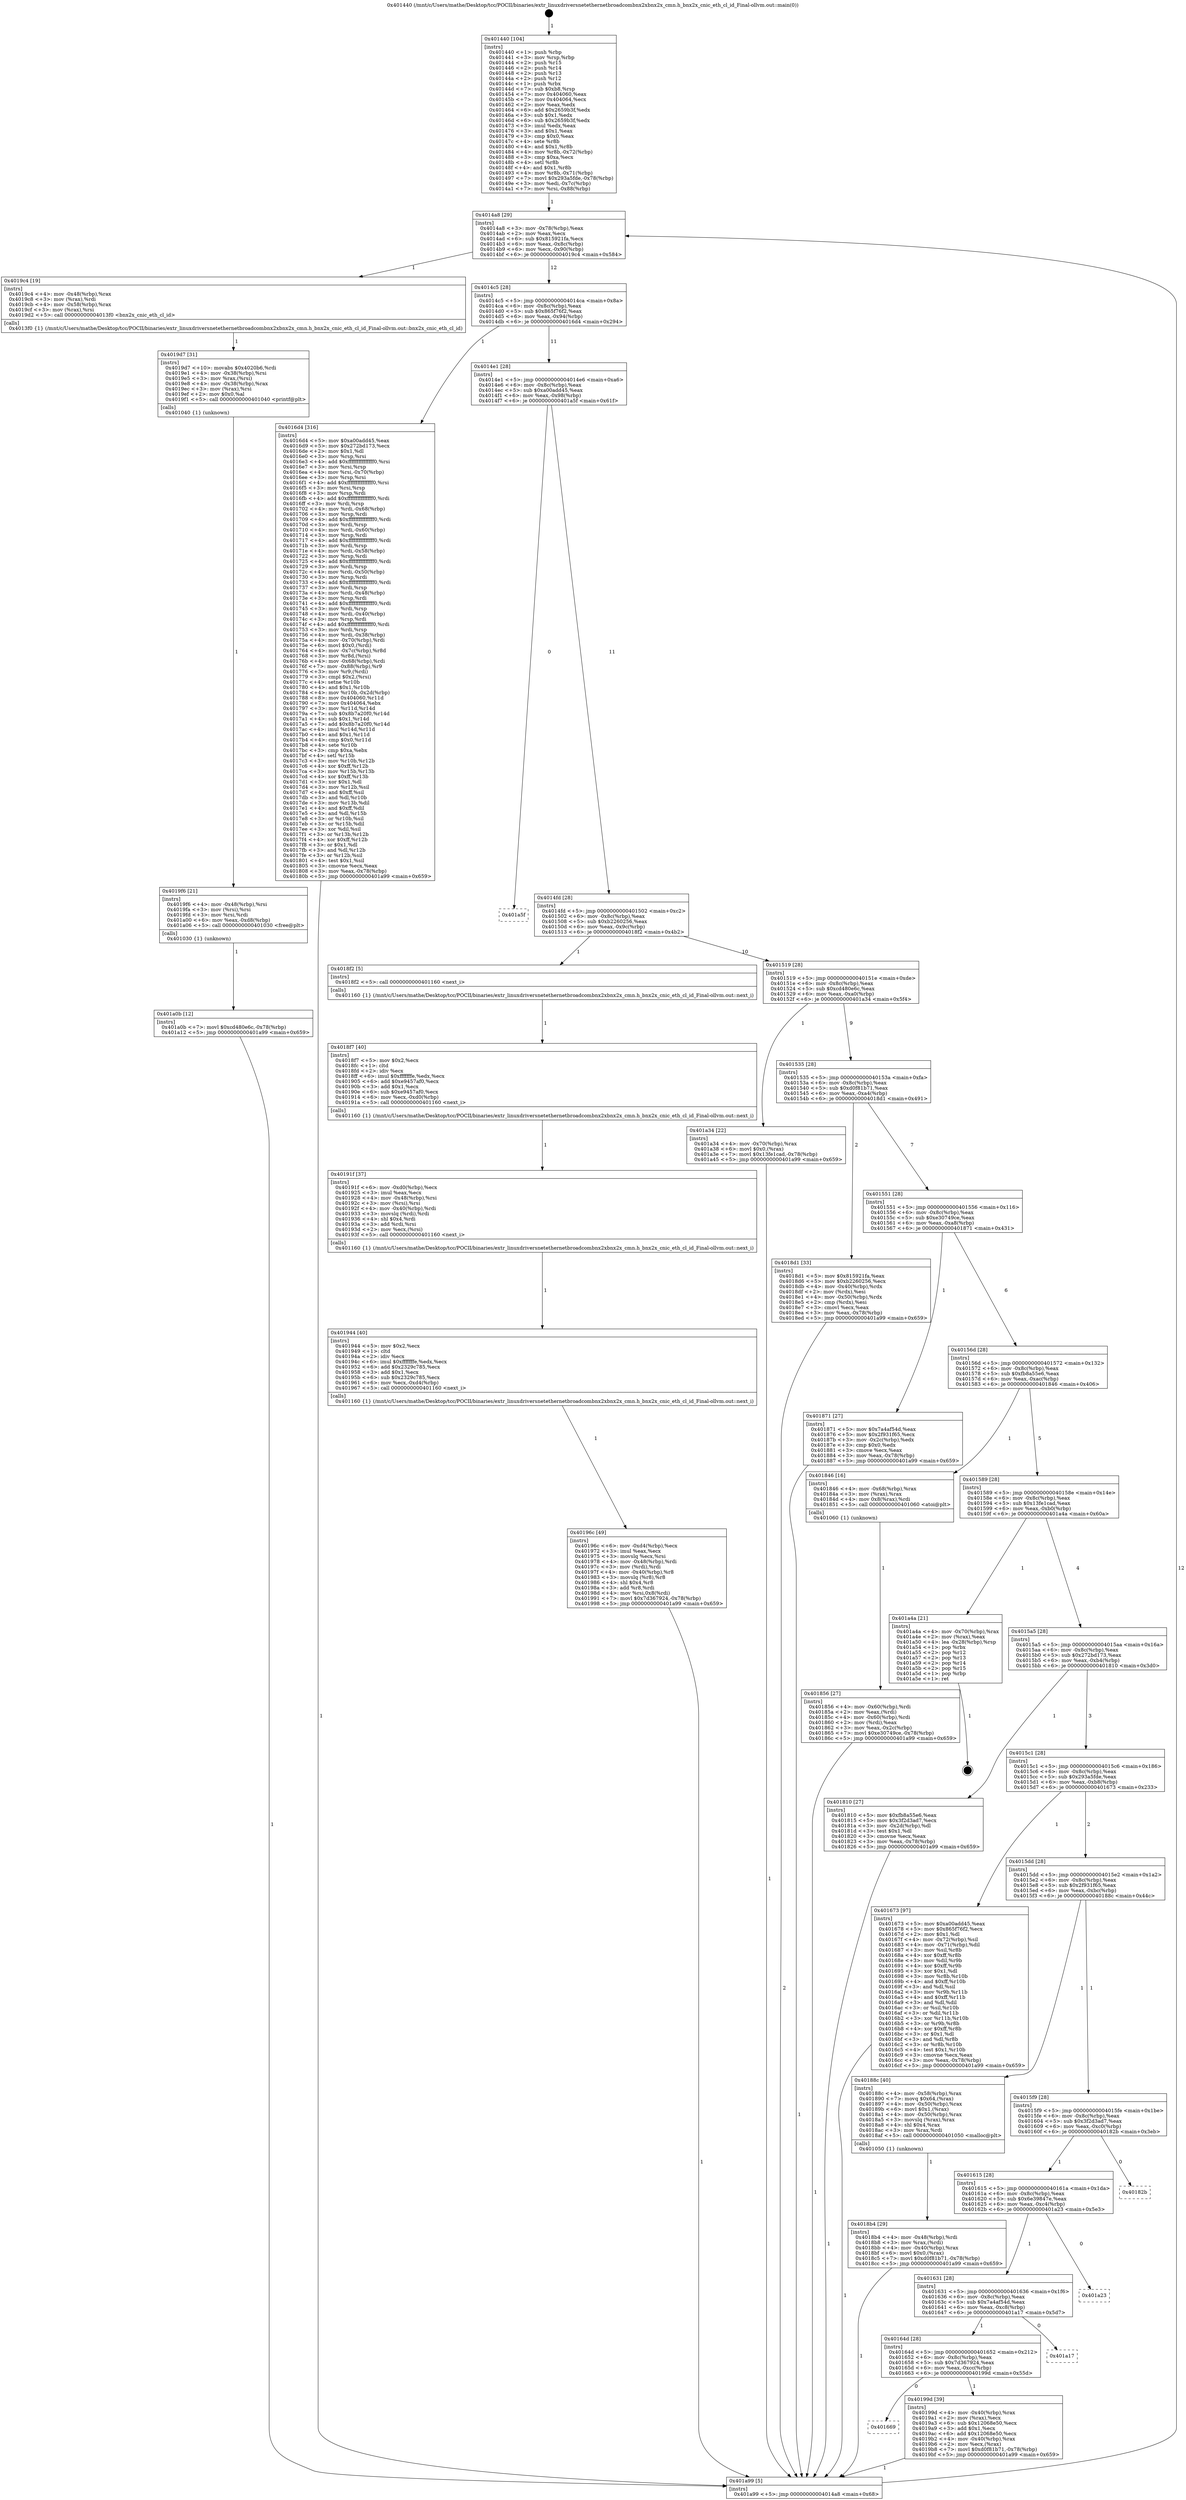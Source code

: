 digraph "0x401440" {
  label = "0x401440 (/mnt/c/Users/mathe/Desktop/tcc/POCII/binaries/extr_linuxdriversnetethernetbroadcombnx2xbnx2x_cmn.h_bnx2x_cnic_eth_cl_id_Final-ollvm.out::main(0))"
  labelloc = "t"
  node[shape=record]

  Entry [label="",width=0.3,height=0.3,shape=circle,fillcolor=black,style=filled]
  "0x4014a8" [label="{
     0x4014a8 [29]\l
     | [instrs]\l
     &nbsp;&nbsp;0x4014a8 \<+3\>: mov -0x78(%rbp),%eax\l
     &nbsp;&nbsp;0x4014ab \<+2\>: mov %eax,%ecx\l
     &nbsp;&nbsp;0x4014ad \<+6\>: sub $0x815921fa,%ecx\l
     &nbsp;&nbsp;0x4014b3 \<+6\>: mov %eax,-0x8c(%rbp)\l
     &nbsp;&nbsp;0x4014b9 \<+6\>: mov %ecx,-0x90(%rbp)\l
     &nbsp;&nbsp;0x4014bf \<+6\>: je 00000000004019c4 \<main+0x584\>\l
  }"]
  "0x4019c4" [label="{
     0x4019c4 [19]\l
     | [instrs]\l
     &nbsp;&nbsp;0x4019c4 \<+4\>: mov -0x48(%rbp),%rax\l
     &nbsp;&nbsp;0x4019c8 \<+3\>: mov (%rax),%rdi\l
     &nbsp;&nbsp;0x4019cb \<+4\>: mov -0x58(%rbp),%rax\l
     &nbsp;&nbsp;0x4019cf \<+3\>: mov (%rax),%rsi\l
     &nbsp;&nbsp;0x4019d2 \<+5\>: call 00000000004013f0 \<bnx2x_cnic_eth_cl_id\>\l
     | [calls]\l
     &nbsp;&nbsp;0x4013f0 \{1\} (/mnt/c/Users/mathe/Desktop/tcc/POCII/binaries/extr_linuxdriversnetethernetbroadcombnx2xbnx2x_cmn.h_bnx2x_cnic_eth_cl_id_Final-ollvm.out::bnx2x_cnic_eth_cl_id)\l
  }"]
  "0x4014c5" [label="{
     0x4014c5 [28]\l
     | [instrs]\l
     &nbsp;&nbsp;0x4014c5 \<+5\>: jmp 00000000004014ca \<main+0x8a\>\l
     &nbsp;&nbsp;0x4014ca \<+6\>: mov -0x8c(%rbp),%eax\l
     &nbsp;&nbsp;0x4014d0 \<+5\>: sub $0x865f76f2,%eax\l
     &nbsp;&nbsp;0x4014d5 \<+6\>: mov %eax,-0x94(%rbp)\l
     &nbsp;&nbsp;0x4014db \<+6\>: je 00000000004016d4 \<main+0x294\>\l
  }"]
  Exit [label="",width=0.3,height=0.3,shape=circle,fillcolor=black,style=filled,peripheries=2]
  "0x4016d4" [label="{
     0x4016d4 [316]\l
     | [instrs]\l
     &nbsp;&nbsp;0x4016d4 \<+5\>: mov $0xa00add45,%eax\l
     &nbsp;&nbsp;0x4016d9 \<+5\>: mov $0x272bd173,%ecx\l
     &nbsp;&nbsp;0x4016de \<+2\>: mov $0x1,%dl\l
     &nbsp;&nbsp;0x4016e0 \<+3\>: mov %rsp,%rsi\l
     &nbsp;&nbsp;0x4016e3 \<+4\>: add $0xfffffffffffffff0,%rsi\l
     &nbsp;&nbsp;0x4016e7 \<+3\>: mov %rsi,%rsp\l
     &nbsp;&nbsp;0x4016ea \<+4\>: mov %rsi,-0x70(%rbp)\l
     &nbsp;&nbsp;0x4016ee \<+3\>: mov %rsp,%rsi\l
     &nbsp;&nbsp;0x4016f1 \<+4\>: add $0xfffffffffffffff0,%rsi\l
     &nbsp;&nbsp;0x4016f5 \<+3\>: mov %rsi,%rsp\l
     &nbsp;&nbsp;0x4016f8 \<+3\>: mov %rsp,%rdi\l
     &nbsp;&nbsp;0x4016fb \<+4\>: add $0xfffffffffffffff0,%rdi\l
     &nbsp;&nbsp;0x4016ff \<+3\>: mov %rdi,%rsp\l
     &nbsp;&nbsp;0x401702 \<+4\>: mov %rdi,-0x68(%rbp)\l
     &nbsp;&nbsp;0x401706 \<+3\>: mov %rsp,%rdi\l
     &nbsp;&nbsp;0x401709 \<+4\>: add $0xfffffffffffffff0,%rdi\l
     &nbsp;&nbsp;0x40170d \<+3\>: mov %rdi,%rsp\l
     &nbsp;&nbsp;0x401710 \<+4\>: mov %rdi,-0x60(%rbp)\l
     &nbsp;&nbsp;0x401714 \<+3\>: mov %rsp,%rdi\l
     &nbsp;&nbsp;0x401717 \<+4\>: add $0xfffffffffffffff0,%rdi\l
     &nbsp;&nbsp;0x40171b \<+3\>: mov %rdi,%rsp\l
     &nbsp;&nbsp;0x40171e \<+4\>: mov %rdi,-0x58(%rbp)\l
     &nbsp;&nbsp;0x401722 \<+3\>: mov %rsp,%rdi\l
     &nbsp;&nbsp;0x401725 \<+4\>: add $0xfffffffffffffff0,%rdi\l
     &nbsp;&nbsp;0x401729 \<+3\>: mov %rdi,%rsp\l
     &nbsp;&nbsp;0x40172c \<+4\>: mov %rdi,-0x50(%rbp)\l
     &nbsp;&nbsp;0x401730 \<+3\>: mov %rsp,%rdi\l
     &nbsp;&nbsp;0x401733 \<+4\>: add $0xfffffffffffffff0,%rdi\l
     &nbsp;&nbsp;0x401737 \<+3\>: mov %rdi,%rsp\l
     &nbsp;&nbsp;0x40173a \<+4\>: mov %rdi,-0x48(%rbp)\l
     &nbsp;&nbsp;0x40173e \<+3\>: mov %rsp,%rdi\l
     &nbsp;&nbsp;0x401741 \<+4\>: add $0xfffffffffffffff0,%rdi\l
     &nbsp;&nbsp;0x401745 \<+3\>: mov %rdi,%rsp\l
     &nbsp;&nbsp;0x401748 \<+4\>: mov %rdi,-0x40(%rbp)\l
     &nbsp;&nbsp;0x40174c \<+3\>: mov %rsp,%rdi\l
     &nbsp;&nbsp;0x40174f \<+4\>: add $0xfffffffffffffff0,%rdi\l
     &nbsp;&nbsp;0x401753 \<+3\>: mov %rdi,%rsp\l
     &nbsp;&nbsp;0x401756 \<+4\>: mov %rdi,-0x38(%rbp)\l
     &nbsp;&nbsp;0x40175a \<+4\>: mov -0x70(%rbp),%rdi\l
     &nbsp;&nbsp;0x40175e \<+6\>: movl $0x0,(%rdi)\l
     &nbsp;&nbsp;0x401764 \<+4\>: mov -0x7c(%rbp),%r8d\l
     &nbsp;&nbsp;0x401768 \<+3\>: mov %r8d,(%rsi)\l
     &nbsp;&nbsp;0x40176b \<+4\>: mov -0x68(%rbp),%rdi\l
     &nbsp;&nbsp;0x40176f \<+7\>: mov -0x88(%rbp),%r9\l
     &nbsp;&nbsp;0x401776 \<+3\>: mov %r9,(%rdi)\l
     &nbsp;&nbsp;0x401779 \<+3\>: cmpl $0x2,(%rsi)\l
     &nbsp;&nbsp;0x40177c \<+4\>: setne %r10b\l
     &nbsp;&nbsp;0x401780 \<+4\>: and $0x1,%r10b\l
     &nbsp;&nbsp;0x401784 \<+4\>: mov %r10b,-0x2d(%rbp)\l
     &nbsp;&nbsp;0x401788 \<+8\>: mov 0x404060,%r11d\l
     &nbsp;&nbsp;0x401790 \<+7\>: mov 0x404064,%ebx\l
     &nbsp;&nbsp;0x401797 \<+3\>: mov %r11d,%r14d\l
     &nbsp;&nbsp;0x40179a \<+7\>: sub $0x8b7a20f0,%r14d\l
     &nbsp;&nbsp;0x4017a1 \<+4\>: sub $0x1,%r14d\l
     &nbsp;&nbsp;0x4017a5 \<+7\>: add $0x8b7a20f0,%r14d\l
     &nbsp;&nbsp;0x4017ac \<+4\>: imul %r14d,%r11d\l
     &nbsp;&nbsp;0x4017b0 \<+4\>: and $0x1,%r11d\l
     &nbsp;&nbsp;0x4017b4 \<+4\>: cmp $0x0,%r11d\l
     &nbsp;&nbsp;0x4017b8 \<+4\>: sete %r10b\l
     &nbsp;&nbsp;0x4017bc \<+3\>: cmp $0xa,%ebx\l
     &nbsp;&nbsp;0x4017bf \<+4\>: setl %r15b\l
     &nbsp;&nbsp;0x4017c3 \<+3\>: mov %r10b,%r12b\l
     &nbsp;&nbsp;0x4017c6 \<+4\>: xor $0xff,%r12b\l
     &nbsp;&nbsp;0x4017ca \<+3\>: mov %r15b,%r13b\l
     &nbsp;&nbsp;0x4017cd \<+4\>: xor $0xff,%r13b\l
     &nbsp;&nbsp;0x4017d1 \<+3\>: xor $0x1,%dl\l
     &nbsp;&nbsp;0x4017d4 \<+3\>: mov %r12b,%sil\l
     &nbsp;&nbsp;0x4017d7 \<+4\>: and $0xff,%sil\l
     &nbsp;&nbsp;0x4017db \<+3\>: and %dl,%r10b\l
     &nbsp;&nbsp;0x4017de \<+3\>: mov %r13b,%dil\l
     &nbsp;&nbsp;0x4017e1 \<+4\>: and $0xff,%dil\l
     &nbsp;&nbsp;0x4017e5 \<+3\>: and %dl,%r15b\l
     &nbsp;&nbsp;0x4017e8 \<+3\>: or %r10b,%sil\l
     &nbsp;&nbsp;0x4017eb \<+3\>: or %r15b,%dil\l
     &nbsp;&nbsp;0x4017ee \<+3\>: xor %dil,%sil\l
     &nbsp;&nbsp;0x4017f1 \<+3\>: or %r13b,%r12b\l
     &nbsp;&nbsp;0x4017f4 \<+4\>: xor $0xff,%r12b\l
     &nbsp;&nbsp;0x4017f8 \<+3\>: or $0x1,%dl\l
     &nbsp;&nbsp;0x4017fb \<+3\>: and %dl,%r12b\l
     &nbsp;&nbsp;0x4017fe \<+3\>: or %r12b,%sil\l
     &nbsp;&nbsp;0x401801 \<+4\>: test $0x1,%sil\l
     &nbsp;&nbsp;0x401805 \<+3\>: cmovne %ecx,%eax\l
     &nbsp;&nbsp;0x401808 \<+3\>: mov %eax,-0x78(%rbp)\l
     &nbsp;&nbsp;0x40180b \<+5\>: jmp 0000000000401a99 \<main+0x659\>\l
  }"]
  "0x4014e1" [label="{
     0x4014e1 [28]\l
     | [instrs]\l
     &nbsp;&nbsp;0x4014e1 \<+5\>: jmp 00000000004014e6 \<main+0xa6\>\l
     &nbsp;&nbsp;0x4014e6 \<+6\>: mov -0x8c(%rbp),%eax\l
     &nbsp;&nbsp;0x4014ec \<+5\>: sub $0xa00add45,%eax\l
     &nbsp;&nbsp;0x4014f1 \<+6\>: mov %eax,-0x98(%rbp)\l
     &nbsp;&nbsp;0x4014f7 \<+6\>: je 0000000000401a5f \<main+0x61f\>\l
  }"]
  "0x401a0b" [label="{
     0x401a0b [12]\l
     | [instrs]\l
     &nbsp;&nbsp;0x401a0b \<+7\>: movl $0xcd480e6c,-0x78(%rbp)\l
     &nbsp;&nbsp;0x401a12 \<+5\>: jmp 0000000000401a99 \<main+0x659\>\l
  }"]
  "0x401a5f" [label="{
     0x401a5f\l
  }", style=dashed]
  "0x4014fd" [label="{
     0x4014fd [28]\l
     | [instrs]\l
     &nbsp;&nbsp;0x4014fd \<+5\>: jmp 0000000000401502 \<main+0xc2\>\l
     &nbsp;&nbsp;0x401502 \<+6\>: mov -0x8c(%rbp),%eax\l
     &nbsp;&nbsp;0x401508 \<+5\>: sub $0xb2260256,%eax\l
     &nbsp;&nbsp;0x40150d \<+6\>: mov %eax,-0x9c(%rbp)\l
     &nbsp;&nbsp;0x401513 \<+6\>: je 00000000004018f2 \<main+0x4b2\>\l
  }"]
  "0x4019f6" [label="{
     0x4019f6 [21]\l
     | [instrs]\l
     &nbsp;&nbsp;0x4019f6 \<+4\>: mov -0x48(%rbp),%rsi\l
     &nbsp;&nbsp;0x4019fa \<+3\>: mov (%rsi),%rsi\l
     &nbsp;&nbsp;0x4019fd \<+3\>: mov %rsi,%rdi\l
     &nbsp;&nbsp;0x401a00 \<+6\>: mov %eax,-0xd8(%rbp)\l
     &nbsp;&nbsp;0x401a06 \<+5\>: call 0000000000401030 \<free@plt\>\l
     | [calls]\l
     &nbsp;&nbsp;0x401030 \{1\} (unknown)\l
  }"]
  "0x4018f2" [label="{
     0x4018f2 [5]\l
     | [instrs]\l
     &nbsp;&nbsp;0x4018f2 \<+5\>: call 0000000000401160 \<next_i\>\l
     | [calls]\l
     &nbsp;&nbsp;0x401160 \{1\} (/mnt/c/Users/mathe/Desktop/tcc/POCII/binaries/extr_linuxdriversnetethernetbroadcombnx2xbnx2x_cmn.h_bnx2x_cnic_eth_cl_id_Final-ollvm.out::next_i)\l
  }"]
  "0x401519" [label="{
     0x401519 [28]\l
     | [instrs]\l
     &nbsp;&nbsp;0x401519 \<+5\>: jmp 000000000040151e \<main+0xde\>\l
     &nbsp;&nbsp;0x40151e \<+6\>: mov -0x8c(%rbp),%eax\l
     &nbsp;&nbsp;0x401524 \<+5\>: sub $0xcd480e6c,%eax\l
     &nbsp;&nbsp;0x401529 \<+6\>: mov %eax,-0xa0(%rbp)\l
     &nbsp;&nbsp;0x40152f \<+6\>: je 0000000000401a34 \<main+0x5f4\>\l
  }"]
  "0x4019d7" [label="{
     0x4019d7 [31]\l
     | [instrs]\l
     &nbsp;&nbsp;0x4019d7 \<+10\>: movabs $0x4020b6,%rdi\l
     &nbsp;&nbsp;0x4019e1 \<+4\>: mov -0x38(%rbp),%rsi\l
     &nbsp;&nbsp;0x4019e5 \<+3\>: mov %rax,(%rsi)\l
     &nbsp;&nbsp;0x4019e8 \<+4\>: mov -0x38(%rbp),%rax\l
     &nbsp;&nbsp;0x4019ec \<+3\>: mov (%rax),%rsi\l
     &nbsp;&nbsp;0x4019ef \<+2\>: mov $0x0,%al\l
     &nbsp;&nbsp;0x4019f1 \<+5\>: call 0000000000401040 \<printf@plt\>\l
     | [calls]\l
     &nbsp;&nbsp;0x401040 \{1\} (unknown)\l
  }"]
  "0x401a34" [label="{
     0x401a34 [22]\l
     | [instrs]\l
     &nbsp;&nbsp;0x401a34 \<+4\>: mov -0x70(%rbp),%rax\l
     &nbsp;&nbsp;0x401a38 \<+6\>: movl $0x0,(%rax)\l
     &nbsp;&nbsp;0x401a3e \<+7\>: movl $0x13fe1cad,-0x78(%rbp)\l
     &nbsp;&nbsp;0x401a45 \<+5\>: jmp 0000000000401a99 \<main+0x659\>\l
  }"]
  "0x401535" [label="{
     0x401535 [28]\l
     | [instrs]\l
     &nbsp;&nbsp;0x401535 \<+5\>: jmp 000000000040153a \<main+0xfa\>\l
     &nbsp;&nbsp;0x40153a \<+6\>: mov -0x8c(%rbp),%eax\l
     &nbsp;&nbsp;0x401540 \<+5\>: sub $0xd0f81b71,%eax\l
     &nbsp;&nbsp;0x401545 \<+6\>: mov %eax,-0xa4(%rbp)\l
     &nbsp;&nbsp;0x40154b \<+6\>: je 00000000004018d1 \<main+0x491\>\l
  }"]
  "0x401669" [label="{
     0x401669\l
  }", style=dashed]
  "0x4018d1" [label="{
     0x4018d1 [33]\l
     | [instrs]\l
     &nbsp;&nbsp;0x4018d1 \<+5\>: mov $0x815921fa,%eax\l
     &nbsp;&nbsp;0x4018d6 \<+5\>: mov $0xb2260256,%ecx\l
     &nbsp;&nbsp;0x4018db \<+4\>: mov -0x40(%rbp),%rdx\l
     &nbsp;&nbsp;0x4018df \<+2\>: mov (%rdx),%esi\l
     &nbsp;&nbsp;0x4018e1 \<+4\>: mov -0x50(%rbp),%rdx\l
     &nbsp;&nbsp;0x4018e5 \<+2\>: cmp (%rdx),%esi\l
     &nbsp;&nbsp;0x4018e7 \<+3\>: cmovl %ecx,%eax\l
     &nbsp;&nbsp;0x4018ea \<+3\>: mov %eax,-0x78(%rbp)\l
     &nbsp;&nbsp;0x4018ed \<+5\>: jmp 0000000000401a99 \<main+0x659\>\l
  }"]
  "0x401551" [label="{
     0x401551 [28]\l
     | [instrs]\l
     &nbsp;&nbsp;0x401551 \<+5\>: jmp 0000000000401556 \<main+0x116\>\l
     &nbsp;&nbsp;0x401556 \<+6\>: mov -0x8c(%rbp),%eax\l
     &nbsp;&nbsp;0x40155c \<+5\>: sub $0xe30749ce,%eax\l
     &nbsp;&nbsp;0x401561 \<+6\>: mov %eax,-0xa8(%rbp)\l
     &nbsp;&nbsp;0x401567 \<+6\>: je 0000000000401871 \<main+0x431\>\l
  }"]
  "0x40199d" [label="{
     0x40199d [39]\l
     | [instrs]\l
     &nbsp;&nbsp;0x40199d \<+4\>: mov -0x40(%rbp),%rax\l
     &nbsp;&nbsp;0x4019a1 \<+2\>: mov (%rax),%ecx\l
     &nbsp;&nbsp;0x4019a3 \<+6\>: sub $0x12068e50,%ecx\l
     &nbsp;&nbsp;0x4019a9 \<+3\>: add $0x1,%ecx\l
     &nbsp;&nbsp;0x4019ac \<+6\>: add $0x12068e50,%ecx\l
     &nbsp;&nbsp;0x4019b2 \<+4\>: mov -0x40(%rbp),%rax\l
     &nbsp;&nbsp;0x4019b6 \<+2\>: mov %ecx,(%rax)\l
     &nbsp;&nbsp;0x4019b8 \<+7\>: movl $0xd0f81b71,-0x78(%rbp)\l
     &nbsp;&nbsp;0x4019bf \<+5\>: jmp 0000000000401a99 \<main+0x659\>\l
  }"]
  "0x401871" [label="{
     0x401871 [27]\l
     | [instrs]\l
     &nbsp;&nbsp;0x401871 \<+5\>: mov $0x7a4af54d,%eax\l
     &nbsp;&nbsp;0x401876 \<+5\>: mov $0x2f931f65,%ecx\l
     &nbsp;&nbsp;0x40187b \<+3\>: mov -0x2c(%rbp),%edx\l
     &nbsp;&nbsp;0x40187e \<+3\>: cmp $0x0,%edx\l
     &nbsp;&nbsp;0x401881 \<+3\>: cmove %ecx,%eax\l
     &nbsp;&nbsp;0x401884 \<+3\>: mov %eax,-0x78(%rbp)\l
     &nbsp;&nbsp;0x401887 \<+5\>: jmp 0000000000401a99 \<main+0x659\>\l
  }"]
  "0x40156d" [label="{
     0x40156d [28]\l
     | [instrs]\l
     &nbsp;&nbsp;0x40156d \<+5\>: jmp 0000000000401572 \<main+0x132\>\l
     &nbsp;&nbsp;0x401572 \<+6\>: mov -0x8c(%rbp),%eax\l
     &nbsp;&nbsp;0x401578 \<+5\>: sub $0xfb8a55e6,%eax\l
     &nbsp;&nbsp;0x40157d \<+6\>: mov %eax,-0xac(%rbp)\l
     &nbsp;&nbsp;0x401583 \<+6\>: je 0000000000401846 \<main+0x406\>\l
  }"]
  "0x40164d" [label="{
     0x40164d [28]\l
     | [instrs]\l
     &nbsp;&nbsp;0x40164d \<+5\>: jmp 0000000000401652 \<main+0x212\>\l
     &nbsp;&nbsp;0x401652 \<+6\>: mov -0x8c(%rbp),%eax\l
     &nbsp;&nbsp;0x401658 \<+5\>: sub $0x7d367924,%eax\l
     &nbsp;&nbsp;0x40165d \<+6\>: mov %eax,-0xcc(%rbp)\l
     &nbsp;&nbsp;0x401663 \<+6\>: je 000000000040199d \<main+0x55d\>\l
  }"]
  "0x401846" [label="{
     0x401846 [16]\l
     | [instrs]\l
     &nbsp;&nbsp;0x401846 \<+4\>: mov -0x68(%rbp),%rax\l
     &nbsp;&nbsp;0x40184a \<+3\>: mov (%rax),%rax\l
     &nbsp;&nbsp;0x40184d \<+4\>: mov 0x8(%rax),%rdi\l
     &nbsp;&nbsp;0x401851 \<+5\>: call 0000000000401060 \<atoi@plt\>\l
     | [calls]\l
     &nbsp;&nbsp;0x401060 \{1\} (unknown)\l
  }"]
  "0x401589" [label="{
     0x401589 [28]\l
     | [instrs]\l
     &nbsp;&nbsp;0x401589 \<+5\>: jmp 000000000040158e \<main+0x14e\>\l
     &nbsp;&nbsp;0x40158e \<+6\>: mov -0x8c(%rbp),%eax\l
     &nbsp;&nbsp;0x401594 \<+5\>: sub $0x13fe1cad,%eax\l
     &nbsp;&nbsp;0x401599 \<+6\>: mov %eax,-0xb0(%rbp)\l
     &nbsp;&nbsp;0x40159f \<+6\>: je 0000000000401a4a \<main+0x60a\>\l
  }"]
  "0x401a17" [label="{
     0x401a17\l
  }", style=dashed]
  "0x401a4a" [label="{
     0x401a4a [21]\l
     | [instrs]\l
     &nbsp;&nbsp;0x401a4a \<+4\>: mov -0x70(%rbp),%rax\l
     &nbsp;&nbsp;0x401a4e \<+2\>: mov (%rax),%eax\l
     &nbsp;&nbsp;0x401a50 \<+4\>: lea -0x28(%rbp),%rsp\l
     &nbsp;&nbsp;0x401a54 \<+1\>: pop %rbx\l
     &nbsp;&nbsp;0x401a55 \<+2\>: pop %r12\l
     &nbsp;&nbsp;0x401a57 \<+2\>: pop %r13\l
     &nbsp;&nbsp;0x401a59 \<+2\>: pop %r14\l
     &nbsp;&nbsp;0x401a5b \<+2\>: pop %r15\l
     &nbsp;&nbsp;0x401a5d \<+1\>: pop %rbp\l
     &nbsp;&nbsp;0x401a5e \<+1\>: ret\l
  }"]
  "0x4015a5" [label="{
     0x4015a5 [28]\l
     | [instrs]\l
     &nbsp;&nbsp;0x4015a5 \<+5\>: jmp 00000000004015aa \<main+0x16a\>\l
     &nbsp;&nbsp;0x4015aa \<+6\>: mov -0x8c(%rbp),%eax\l
     &nbsp;&nbsp;0x4015b0 \<+5\>: sub $0x272bd173,%eax\l
     &nbsp;&nbsp;0x4015b5 \<+6\>: mov %eax,-0xb4(%rbp)\l
     &nbsp;&nbsp;0x4015bb \<+6\>: je 0000000000401810 \<main+0x3d0\>\l
  }"]
  "0x401631" [label="{
     0x401631 [28]\l
     | [instrs]\l
     &nbsp;&nbsp;0x401631 \<+5\>: jmp 0000000000401636 \<main+0x1f6\>\l
     &nbsp;&nbsp;0x401636 \<+6\>: mov -0x8c(%rbp),%eax\l
     &nbsp;&nbsp;0x40163c \<+5\>: sub $0x7a4af54d,%eax\l
     &nbsp;&nbsp;0x401641 \<+6\>: mov %eax,-0xc8(%rbp)\l
     &nbsp;&nbsp;0x401647 \<+6\>: je 0000000000401a17 \<main+0x5d7\>\l
  }"]
  "0x401810" [label="{
     0x401810 [27]\l
     | [instrs]\l
     &nbsp;&nbsp;0x401810 \<+5\>: mov $0xfb8a55e6,%eax\l
     &nbsp;&nbsp;0x401815 \<+5\>: mov $0x3f2d3ad7,%ecx\l
     &nbsp;&nbsp;0x40181a \<+3\>: mov -0x2d(%rbp),%dl\l
     &nbsp;&nbsp;0x40181d \<+3\>: test $0x1,%dl\l
     &nbsp;&nbsp;0x401820 \<+3\>: cmovne %ecx,%eax\l
     &nbsp;&nbsp;0x401823 \<+3\>: mov %eax,-0x78(%rbp)\l
     &nbsp;&nbsp;0x401826 \<+5\>: jmp 0000000000401a99 \<main+0x659\>\l
  }"]
  "0x4015c1" [label="{
     0x4015c1 [28]\l
     | [instrs]\l
     &nbsp;&nbsp;0x4015c1 \<+5\>: jmp 00000000004015c6 \<main+0x186\>\l
     &nbsp;&nbsp;0x4015c6 \<+6\>: mov -0x8c(%rbp),%eax\l
     &nbsp;&nbsp;0x4015cc \<+5\>: sub $0x293a5fde,%eax\l
     &nbsp;&nbsp;0x4015d1 \<+6\>: mov %eax,-0xb8(%rbp)\l
     &nbsp;&nbsp;0x4015d7 \<+6\>: je 0000000000401673 \<main+0x233\>\l
  }"]
  "0x401a23" [label="{
     0x401a23\l
  }", style=dashed]
  "0x401673" [label="{
     0x401673 [97]\l
     | [instrs]\l
     &nbsp;&nbsp;0x401673 \<+5\>: mov $0xa00add45,%eax\l
     &nbsp;&nbsp;0x401678 \<+5\>: mov $0x865f76f2,%ecx\l
     &nbsp;&nbsp;0x40167d \<+2\>: mov $0x1,%dl\l
     &nbsp;&nbsp;0x40167f \<+4\>: mov -0x72(%rbp),%sil\l
     &nbsp;&nbsp;0x401683 \<+4\>: mov -0x71(%rbp),%dil\l
     &nbsp;&nbsp;0x401687 \<+3\>: mov %sil,%r8b\l
     &nbsp;&nbsp;0x40168a \<+4\>: xor $0xff,%r8b\l
     &nbsp;&nbsp;0x40168e \<+3\>: mov %dil,%r9b\l
     &nbsp;&nbsp;0x401691 \<+4\>: xor $0xff,%r9b\l
     &nbsp;&nbsp;0x401695 \<+3\>: xor $0x1,%dl\l
     &nbsp;&nbsp;0x401698 \<+3\>: mov %r8b,%r10b\l
     &nbsp;&nbsp;0x40169b \<+4\>: and $0xff,%r10b\l
     &nbsp;&nbsp;0x40169f \<+3\>: and %dl,%sil\l
     &nbsp;&nbsp;0x4016a2 \<+3\>: mov %r9b,%r11b\l
     &nbsp;&nbsp;0x4016a5 \<+4\>: and $0xff,%r11b\l
     &nbsp;&nbsp;0x4016a9 \<+3\>: and %dl,%dil\l
     &nbsp;&nbsp;0x4016ac \<+3\>: or %sil,%r10b\l
     &nbsp;&nbsp;0x4016af \<+3\>: or %dil,%r11b\l
     &nbsp;&nbsp;0x4016b2 \<+3\>: xor %r11b,%r10b\l
     &nbsp;&nbsp;0x4016b5 \<+3\>: or %r9b,%r8b\l
     &nbsp;&nbsp;0x4016b8 \<+4\>: xor $0xff,%r8b\l
     &nbsp;&nbsp;0x4016bc \<+3\>: or $0x1,%dl\l
     &nbsp;&nbsp;0x4016bf \<+3\>: and %dl,%r8b\l
     &nbsp;&nbsp;0x4016c2 \<+3\>: or %r8b,%r10b\l
     &nbsp;&nbsp;0x4016c5 \<+4\>: test $0x1,%r10b\l
     &nbsp;&nbsp;0x4016c9 \<+3\>: cmovne %ecx,%eax\l
     &nbsp;&nbsp;0x4016cc \<+3\>: mov %eax,-0x78(%rbp)\l
     &nbsp;&nbsp;0x4016cf \<+5\>: jmp 0000000000401a99 \<main+0x659\>\l
  }"]
  "0x4015dd" [label="{
     0x4015dd [28]\l
     | [instrs]\l
     &nbsp;&nbsp;0x4015dd \<+5\>: jmp 00000000004015e2 \<main+0x1a2\>\l
     &nbsp;&nbsp;0x4015e2 \<+6\>: mov -0x8c(%rbp),%eax\l
     &nbsp;&nbsp;0x4015e8 \<+5\>: sub $0x2f931f65,%eax\l
     &nbsp;&nbsp;0x4015ed \<+6\>: mov %eax,-0xbc(%rbp)\l
     &nbsp;&nbsp;0x4015f3 \<+6\>: je 000000000040188c \<main+0x44c\>\l
  }"]
  "0x401a99" [label="{
     0x401a99 [5]\l
     | [instrs]\l
     &nbsp;&nbsp;0x401a99 \<+5\>: jmp 00000000004014a8 \<main+0x68\>\l
  }"]
  "0x401440" [label="{
     0x401440 [104]\l
     | [instrs]\l
     &nbsp;&nbsp;0x401440 \<+1\>: push %rbp\l
     &nbsp;&nbsp;0x401441 \<+3\>: mov %rsp,%rbp\l
     &nbsp;&nbsp;0x401444 \<+2\>: push %r15\l
     &nbsp;&nbsp;0x401446 \<+2\>: push %r14\l
     &nbsp;&nbsp;0x401448 \<+2\>: push %r13\l
     &nbsp;&nbsp;0x40144a \<+2\>: push %r12\l
     &nbsp;&nbsp;0x40144c \<+1\>: push %rbx\l
     &nbsp;&nbsp;0x40144d \<+7\>: sub $0xb8,%rsp\l
     &nbsp;&nbsp;0x401454 \<+7\>: mov 0x404060,%eax\l
     &nbsp;&nbsp;0x40145b \<+7\>: mov 0x404064,%ecx\l
     &nbsp;&nbsp;0x401462 \<+2\>: mov %eax,%edx\l
     &nbsp;&nbsp;0x401464 \<+6\>: add $0x2659b3f,%edx\l
     &nbsp;&nbsp;0x40146a \<+3\>: sub $0x1,%edx\l
     &nbsp;&nbsp;0x40146d \<+6\>: sub $0x2659b3f,%edx\l
     &nbsp;&nbsp;0x401473 \<+3\>: imul %edx,%eax\l
     &nbsp;&nbsp;0x401476 \<+3\>: and $0x1,%eax\l
     &nbsp;&nbsp;0x401479 \<+3\>: cmp $0x0,%eax\l
     &nbsp;&nbsp;0x40147c \<+4\>: sete %r8b\l
     &nbsp;&nbsp;0x401480 \<+4\>: and $0x1,%r8b\l
     &nbsp;&nbsp;0x401484 \<+4\>: mov %r8b,-0x72(%rbp)\l
     &nbsp;&nbsp;0x401488 \<+3\>: cmp $0xa,%ecx\l
     &nbsp;&nbsp;0x40148b \<+4\>: setl %r8b\l
     &nbsp;&nbsp;0x40148f \<+4\>: and $0x1,%r8b\l
     &nbsp;&nbsp;0x401493 \<+4\>: mov %r8b,-0x71(%rbp)\l
     &nbsp;&nbsp;0x401497 \<+7\>: movl $0x293a5fde,-0x78(%rbp)\l
     &nbsp;&nbsp;0x40149e \<+3\>: mov %edi,-0x7c(%rbp)\l
     &nbsp;&nbsp;0x4014a1 \<+7\>: mov %rsi,-0x88(%rbp)\l
  }"]
  "0x401615" [label="{
     0x401615 [28]\l
     | [instrs]\l
     &nbsp;&nbsp;0x401615 \<+5\>: jmp 000000000040161a \<main+0x1da\>\l
     &nbsp;&nbsp;0x40161a \<+6\>: mov -0x8c(%rbp),%eax\l
     &nbsp;&nbsp;0x401620 \<+5\>: sub $0x6e39847e,%eax\l
     &nbsp;&nbsp;0x401625 \<+6\>: mov %eax,-0xc4(%rbp)\l
     &nbsp;&nbsp;0x40162b \<+6\>: je 0000000000401a23 \<main+0x5e3\>\l
  }"]
  "0x401856" [label="{
     0x401856 [27]\l
     | [instrs]\l
     &nbsp;&nbsp;0x401856 \<+4\>: mov -0x60(%rbp),%rdi\l
     &nbsp;&nbsp;0x40185a \<+2\>: mov %eax,(%rdi)\l
     &nbsp;&nbsp;0x40185c \<+4\>: mov -0x60(%rbp),%rdi\l
     &nbsp;&nbsp;0x401860 \<+2\>: mov (%rdi),%eax\l
     &nbsp;&nbsp;0x401862 \<+3\>: mov %eax,-0x2c(%rbp)\l
     &nbsp;&nbsp;0x401865 \<+7\>: movl $0xe30749ce,-0x78(%rbp)\l
     &nbsp;&nbsp;0x40186c \<+5\>: jmp 0000000000401a99 \<main+0x659\>\l
  }"]
  "0x40182b" [label="{
     0x40182b\l
  }", style=dashed]
  "0x40188c" [label="{
     0x40188c [40]\l
     | [instrs]\l
     &nbsp;&nbsp;0x40188c \<+4\>: mov -0x58(%rbp),%rax\l
     &nbsp;&nbsp;0x401890 \<+7\>: movq $0x64,(%rax)\l
     &nbsp;&nbsp;0x401897 \<+4\>: mov -0x50(%rbp),%rax\l
     &nbsp;&nbsp;0x40189b \<+6\>: movl $0x1,(%rax)\l
     &nbsp;&nbsp;0x4018a1 \<+4\>: mov -0x50(%rbp),%rax\l
     &nbsp;&nbsp;0x4018a5 \<+3\>: movslq (%rax),%rax\l
     &nbsp;&nbsp;0x4018a8 \<+4\>: shl $0x4,%rax\l
     &nbsp;&nbsp;0x4018ac \<+3\>: mov %rax,%rdi\l
     &nbsp;&nbsp;0x4018af \<+5\>: call 0000000000401050 \<malloc@plt\>\l
     | [calls]\l
     &nbsp;&nbsp;0x401050 \{1\} (unknown)\l
  }"]
  "0x4015f9" [label="{
     0x4015f9 [28]\l
     | [instrs]\l
     &nbsp;&nbsp;0x4015f9 \<+5\>: jmp 00000000004015fe \<main+0x1be\>\l
     &nbsp;&nbsp;0x4015fe \<+6\>: mov -0x8c(%rbp),%eax\l
     &nbsp;&nbsp;0x401604 \<+5\>: sub $0x3f2d3ad7,%eax\l
     &nbsp;&nbsp;0x401609 \<+6\>: mov %eax,-0xc0(%rbp)\l
     &nbsp;&nbsp;0x40160f \<+6\>: je 000000000040182b \<main+0x3eb\>\l
  }"]
  "0x4018b4" [label="{
     0x4018b4 [29]\l
     | [instrs]\l
     &nbsp;&nbsp;0x4018b4 \<+4\>: mov -0x48(%rbp),%rdi\l
     &nbsp;&nbsp;0x4018b8 \<+3\>: mov %rax,(%rdi)\l
     &nbsp;&nbsp;0x4018bb \<+4\>: mov -0x40(%rbp),%rax\l
     &nbsp;&nbsp;0x4018bf \<+6\>: movl $0x0,(%rax)\l
     &nbsp;&nbsp;0x4018c5 \<+7\>: movl $0xd0f81b71,-0x78(%rbp)\l
     &nbsp;&nbsp;0x4018cc \<+5\>: jmp 0000000000401a99 \<main+0x659\>\l
  }"]
  "0x4018f7" [label="{
     0x4018f7 [40]\l
     | [instrs]\l
     &nbsp;&nbsp;0x4018f7 \<+5\>: mov $0x2,%ecx\l
     &nbsp;&nbsp;0x4018fc \<+1\>: cltd\l
     &nbsp;&nbsp;0x4018fd \<+2\>: idiv %ecx\l
     &nbsp;&nbsp;0x4018ff \<+6\>: imul $0xfffffffe,%edx,%ecx\l
     &nbsp;&nbsp;0x401905 \<+6\>: add $0xe9457af0,%ecx\l
     &nbsp;&nbsp;0x40190b \<+3\>: add $0x1,%ecx\l
     &nbsp;&nbsp;0x40190e \<+6\>: sub $0xe9457af0,%ecx\l
     &nbsp;&nbsp;0x401914 \<+6\>: mov %ecx,-0xd0(%rbp)\l
     &nbsp;&nbsp;0x40191a \<+5\>: call 0000000000401160 \<next_i\>\l
     | [calls]\l
     &nbsp;&nbsp;0x401160 \{1\} (/mnt/c/Users/mathe/Desktop/tcc/POCII/binaries/extr_linuxdriversnetethernetbroadcombnx2xbnx2x_cmn.h_bnx2x_cnic_eth_cl_id_Final-ollvm.out::next_i)\l
  }"]
  "0x40191f" [label="{
     0x40191f [37]\l
     | [instrs]\l
     &nbsp;&nbsp;0x40191f \<+6\>: mov -0xd0(%rbp),%ecx\l
     &nbsp;&nbsp;0x401925 \<+3\>: imul %eax,%ecx\l
     &nbsp;&nbsp;0x401928 \<+4\>: mov -0x48(%rbp),%rsi\l
     &nbsp;&nbsp;0x40192c \<+3\>: mov (%rsi),%rsi\l
     &nbsp;&nbsp;0x40192f \<+4\>: mov -0x40(%rbp),%rdi\l
     &nbsp;&nbsp;0x401933 \<+3\>: movslq (%rdi),%rdi\l
     &nbsp;&nbsp;0x401936 \<+4\>: shl $0x4,%rdi\l
     &nbsp;&nbsp;0x40193a \<+3\>: add %rdi,%rsi\l
     &nbsp;&nbsp;0x40193d \<+2\>: mov %ecx,(%rsi)\l
     &nbsp;&nbsp;0x40193f \<+5\>: call 0000000000401160 \<next_i\>\l
     | [calls]\l
     &nbsp;&nbsp;0x401160 \{1\} (/mnt/c/Users/mathe/Desktop/tcc/POCII/binaries/extr_linuxdriversnetethernetbroadcombnx2xbnx2x_cmn.h_bnx2x_cnic_eth_cl_id_Final-ollvm.out::next_i)\l
  }"]
  "0x401944" [label="{
     0x401944 [40]\l
     | [instrs]\l
     &nbsp;&nbsp;0x401944 \<+5\>: mov $0x2,%ecx\l
     &nbsp;&nbsp;0x401949 \<+1\>: cltd\l
     &nbsp;&nbsp;0x40194a \<+2\>: idiv %ecx\l
     &nbsp;&nbsp;0x40194c \<+6\>: imul $0xfffffffe,%edx,%ecx\l
     &nbsp;&nbsp;0x401952 \<+6\>: add $0x2329c785,%ecx\l
     &nbsp;&nbsp;0x401958 \<+3\>: add $0x1,%ecx\l
     &nbsp;&nbsp;0x40195b \<+6\>: sub $0x2329c785,%ecx\l
     &nbsp;&nbsp;0x401961 \<+6\>: mov %ecx,-0xd4(%rbp)\l
     &nbsp;&nbsp;0x401967 \<+5\>: call 0000000000401160 \<next_i\>\l
     | [calls]\l
     &nbsp;&nbsp;0x401160 \{1\} (/mnt/c/Users/mathe/Desktop/tcc/POCII/binaries/extr_linuxdriversnetethernetbroadcombnx2xbnx2x_cmn.h_bnx2x_cnic_eth_cl_id_Final-ollvm.out::next_i)\l
  }"]
  "0x40196c" [label="{
     0x40196c [49]\l
     | [instrs]\l
     &nbsp;&nbsp;0x40196c \<+6\>: mov -0xd4(%rbp),%ecx\l
     &nbsp;&nbsp;0x401972 \<+3\>: imul %eax,%ecx\l
     &nbsp;&nbsp;0x401975 \<+3\>: movslq %ecx,%rsi\l
     &nbsp;&nbsp;0x401978 \<+4\>: mov -0x48(%rbp),%rdi\l
     &nbsp;&nbsp;0x40197c \<+3\>: mov (%rdi),%rdi\l
     &nbsp;&nbsp;0x40197f \<+4\>: mov -0x40(%rbp),%r8\l
     &nbsp;&nbsp;0x401983 \<+3\>: movslq (%r8),%r8\l
     &nbsp;&nbsp;0x401986 \<+4\>: shl $0x4,%r8\l
     &nbsp;&nbsp;0x40198a \<+3\>: add %r8,%rdi\l
     &nbsp;&nbsp;0x40198d \<+4\>: mov %rsi,0x8(%rdi)\l
     &nbsp;&nbsp;0x401991 \<+7\>: movl $0x7d367924,-0x78(%rbp)\l
     &nbsp;&nbsp;0x401998 \<+5\>: jmp 0000000000401a99 \<main+0x659\>\l
  }"]
  Entry -> "0x401440" [label=" 1"]
  "0x4014a8" -> "0x4019c4" [label=" 1"]
  "0x4014a8" -> "0x4014c5" [label=" 12"]
  "0x401a4a" -> Exit [label=" 1"]
  "0x4014c5" -> "0x4016d4" [label=" 1"]
  "0x4014c5" -> "0x4014e1" [label=" 11"]
  "0x401a34" -> "0x401a99" [label=" 1"]
  "0x4014e1" -> "0x401a5f" [label=" 0"]
  "0x4014e1" -> "0x4014fd" [label=" 11"]
  "0x401a0b" -> "0x401a99" [label=" 1"]
  "0x4014fd" -> "0x4018f2" [label=" 1"]
  "0x4014fd" -> "0x401519" [label=" 10"]
  "0x4019f6" -> "0x401a0b" [label=" 1"]
  "0x401519" -> "0x401a34" [label=" 1"]
  "0x401519" -> "0x401535" [label=" 9"]
  "0x4019d7" -> "0x4019f6" [label=" 1"]
  "0x401535" -> "0x4018d1" [label=" 2"]
  "0x401535" -> "0x401551" [label=" 7"]
  "0x4019c4" -> "0x4019d7" [label=" 1"]
  "0x401551" -> "0x401871" [label=" 1"]
  "0x401551" -> "0x40156d" [label=" 6"]
  "0x40199d" -> "0x401a99" [label=" 1"]
  "0x40156d" -> "0x401846" [label=" 1"]
  "0x40156d" -> "0x401589" [label=" 5"]
  "0x40164d" -> "0x40199d" [label=" 1"]
  "0x401589" -> "0x401a4a" [label=" 1"]
  "0x401589" -> "0x4015a5" [label=" 4"]
  "0x40164d" -> "0x401669" [label=" 0"]
  "0x4015a5" -> "0x401810" [label=" 1"]
  "0x4015a5" -> "0x4015c1" [label=" 3"]
  "0x401631" -> "0x401a17" [label=" 0"]
  "0x4015c1" -> "0x401673" [label=" 1"]
  "0x4015c1" -> "0x4015dd" [label=" 2"]
  "0x401673" -> "0x401a99" [label=" 1"]
  "0x401440" -> "0x4014a8" [label=" 1"]
  "0x401a99" -> "0x4014a8" [label=" 12"]
  "0x401631" -> "0x40164d" [label=" 1"]
  "0x4016d4" -> "0x401a99" [label=" 1"]
  "0x401810" -> "0x401a99" [label=" 1"]
  "0x401846" -> "0x401856" [label=" 1"]
  "0x401856" -> "0x401a99" [label=" 1"]
  "0x401871" -> "0x401a99" [label=" 1"]
  "0x401615" -> "0x401a23" [label=" 0"]
  "0x4015dd" -> "0x40188c" [label=" 1"]
  "0x4015dd" -> "0x4015f9" [label=" 1"]
  "0x40188c" -> "0x4018b4" [label=" 1"]
  "0x4018b4" -> "0x401a99" [label=" 1"]
  "0x4018d1" -> "0x401a99" [label=" 2"]
  "0x4018f2" -> "0x4018f7" [label=" 1"]
  "0x4018f7" -> "0x40191f" [label=" 1"]
  "0x40191f" -> "0x401944" [label=" 1"]
  "0x401944" -> "0x40196c" [label=" 1"]
  "0x40196c" -> "0x401a99" [label=" 1"]
  "0x401615" -> "0x401631" [label=" 1"]
  "0x4015f9" -> "0x40182b" [label=" 0"]
  "0x4015f9" -> "0x401615" [label=" 1"]
}
